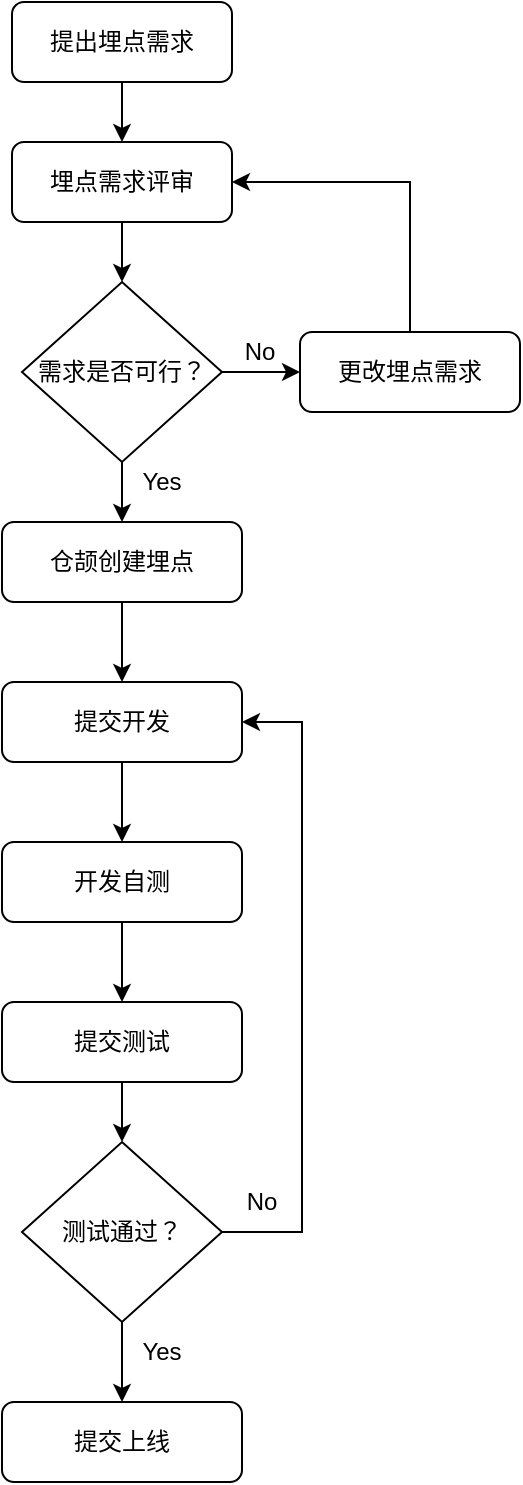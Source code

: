 <mxfile version="14.7.1" type="github">
  <diagram id="C5RBs43oDa-KdzZeNtuy" name="Page-1">
    <mxGraphModel dx="1426" dy="794" grid="1" gridSize="10" guides="1" tooltips="1" connect="1" arrows="1" fold="1" page="1" pageScale="1" pageWidth="827" pageHeight="1169" math="0" shadow="0">
      <root>
        <mxCell id="WIyWlLk6GJQsqaUBKTNV-0" />
        <mxCell id="WIyWlLk6GJQsqaUBKTNV-1" parent="WIyWlLk6GJQsqaUBKTNV-0" />
        <mxCell id="xRl2DXlK5777QrmtT1Zl-33" style="edgeStyle=orthogonalEdgeStyle;rounded=0;orthogonalLoop=1;jettySize=auto;html=1;exitX=0.5;exitY=1;exitDx=0;exitDy=0;entryX=0.5;entryY=0;entryDx=0;entryDy=0;" edge="1" parent="WIyWlLk6GJQsqaUBKTNV-1" source="WIyWlLk6GJQsqaUBKTNV-3" target="xRl2DXlK5777QrmtT1Zl-31">
          <mxGeometry relative="1" as="geometry" />
        </mxCell>
        <mxCell id="WIyWlLk6GJQsqaUBKTNV-3" value="提出埋点需求" style="rounded=1;whiteSpace=wrap;html=1;fontSize=12;glass=0;strokeWidth=1;shadow=0;" parent="WIyWlLk6GJQsqaUBKTNV-1" vertex="1">
          <mxGeometry x="215" y="30" width="110" height="40" as="geometry" />
        </mxCell>
        <mxCell id="xRl2DXlK5777QrmtT1Zl-8" style="edgeStyle=orthogonalEdgeStyle;rounded=0;orthogonalLoop=1;jettySize=auto;html=1;exitX=0.5;exitY=1;exitDx=0;exitDy=0;entryX=0.5;entryY=0;entryDx=0;entryDy=0;" edge="1" parent="WIyWlLk6GJQsqaUBKTNV-1" source="xRl2DXlK5777QrmtT1Zl-2" target="xRl2DXlK5777QrmtT1Zl-6">
          <mxGeometry relative="1" as="geometry" />
        </mxCell>
        <mxCell id="xRl2DXlK5777QrmtT1Zl-2" value="提交开发" style="rounded=1;whiteSpace=wrap;html=1;" vertex="1" parent="WIyWlLk6GJQsqaUBKTNV-1">
          <mxGeometry x="210" y="370" width="120" height="40" as="geometry" />
        </mxCell>
        <mxCell id="xRl2DXlK5777QrmtT1Zl-10" style="edgeStyle=orthogonalEdgeStyle;rounded=0;orthogonalLoop=1;jettySize=auto;html=1;exitX=0.5;exitY=1;exitDx=0;exitDy=0;entryX=0.5;entryY=0;entryDx=0;entryDy=0;" edge="1" parent="WIyWlLk6GJQsqaUBKTNV-1" source="xRl2DXlK5777QrmtT1Zl-6" target="xRl2DXlK5777QrmtT1Zl-9">
          <mxGeometry relative="1" as="geometry" />
        </mxCell>
        <mxCell id="xRl2DXlK5777QrmtT1Zl-6" value="开发自测" style="rounded=1;whiteSpace=wrap;html=1;" vertex="1" parent="WIyWlLk6GJQsqaUBKTNV-1">
          <mxGeometry x="210" y="450" width="120" height="40" as="geometry" />
        </mxCell>
        <mxCell id="xRl2DXlK5777QrmtT1Zl-13" style="edgeStyle=orthogonalEdgeStyle;rounded=0;orthogonalLoop=1;jettySize=auto;html=1;exitX=0.5;exitY=1;exitDx=0;exitDy=0;entryX=0.5;entryY=0;entryDx=0;entryDy=0;" edge="1" parent="WIyWlLk6GJQsqaUBKTNV-1" source="xRl2DXlK5777QrmtT1Zl-9" target="xRl2DXlK5777QrmtT1Zl-12">
          <mxGeometry relative="1" as="geometry" />
        </mxCell>
        <mxCell id="xRl2DXlK5777QrmtT1Zl-9" value="提交测试" style="rounded=1;whiteSpace=wrap;html=1;" vertex="1" parent="WIyWlLk6GJQsqaUBKTNV-1">
          <mxGeometry x="210" y="530" width="120" height="40" as="geometry" />
        </mxCell>
        <mxCell id="xRl2DXlK5777QrmtT1Zl-14" style="edgeStyle=orthogonalEdgeStyle;rounded=0;orthogonalLoop=1;jettySize=auto;html=1;exitX=1;exitY=0.5;exitDx=0;exitDy=0;entryX=1;entryY=0.5;entryDx=0;entryDy=0;" edge="1" parent="WIyWlLk6GJQsqaUBKTNV-1" source="xRl2DXlK5777QrmtT1Zl-12" target="xRl2DXlK5777QrmtT1Zl-2">
          <mxGeometry relative="1" as="geometry">
            <Array as="points">
              <mxPoint x="360" y="645" />
              <mxPoint x="360" y="390" />
            </Array>
          </mxGeometry>
        </mxCell>
        <mxCell id="xRl2DXlK5777QrmtT1Zl-17" style="edgeStyle=orthogonalEdgeStyle;rounded=0;orthogonalLoop=1;jettySize=auto;html=1;exitX=0.5;exitY=1;exitDx=0;exitDy=0;entryX=0.5;entryY=0;entryDx=0;entryDy=0;" edge="1" parent="WIyWlLk6GJQsqaUBKTNV-1" source="xRl2DXlK5777QrmtT1Zl-12" target="xRl2DXlK5777QrmtT1Zl-15">
          <mxGeometry relative="1" as="geometry" />
        </mxCell>
        <mxCell id="xRl2DXlK5777QrmtT1Zl-12" value="测试通过？" style="rhombus;whiteSpace=wrap;html=1;" vertex="1" parent="WIyWlLk6GJQsqaUBKTNV-1">
          <mxGeometry x="220" y="600" width="100" height="90" as="geometry" />
        </mxCell>
        <mxCell id="xRl2DXlK5777QrmtT1Zl-15" value="提交上线" style="rounded=1;whiteSpace=wrap;html=1;" vertex="1" parent="WIyWlLk6GJQsqaUBKTNV-1">
          <mxGeometry x="210" y="730" width="120" height="40" as="geometry" />
        </mxCell>
        <mxCell id="xRl2DXlK5777QrmtT1Zl-18" value="Yes" style="text;html=1;strokeColor=none;fillColor=none;align=center;verticalAlign=middle;whiteSpace=wrap;rounded=0;" vertex="1" parent="WIyWlLk6GJQsqaUBKTNV-1">
          <mxGeometry x="270" y="695" width="40" height="20" as="geometry" />
        </mxCell>
        <mxCell id="xRl2DXlK5777QrmtT1Zl-19" value="No" style="text;html=1;strokeColor=none;fillColor=none;align=center;verticalAlign=middle;whiteSpace=wrap;rounded=0;" vertex="1" parent="WIyWlLk6GJQsqaUBKTNV-1">
          <mxGeometry x="320" y="620" width="40" height="20" as="geometry" />
        </mxCell>
        <mxCell id="xRl2DXlK5777QrmtT1Zl-43" style="edgeStyle=orthogonalEdgeStyle;rounded=0;orthogonalLoop=1;jettySize=auto;html=1;exitX=0.5;exitY=1;exitDx=0;exitDy=0;entryX=0.5;entryY=0;entryDx=0;entryDy=0;" edge="1" parent="WIyWlLk6GJQsqaUBKTNV-1" source="xRl2DXlK5777QrmtT1Zl-21" target="xRl2DXlK5777QrmtT1Zl-2">
          <mxGeometry relative="1" as="geometry" />
        </mxCell>
        <mxCell id="xRl2DXlK5777QrmtT1Zl-21" value="仓颉创建埋点" style="rounded=1;whiteSpace=wrap;html=1;" vertex="1" parent="WIyWlLk6GJQsqaUBKTNV-1">
          <mxGeometry x="210" y="290" width="120" height="40" as="geometry" />
        </mxCell>
        <mxCell id="xRl2DXlK5777QrmtT1Zl-36" style="edgeStyle=orthogonalEdgeStyle;rounded=0;orthogonalLoop=1;jettySize=auto;html=1;exitX=0.5;exitY=1;exitDx=0;exitDy=0;entryX=0.5;entryY=0;entryDx=0;entryDy=0;" edge="1" parent="WIyWlLk6GJQsqaUBKTNV-1" source="xRl2DXlK5777QrmtT1Zl-24" target="xRl2DXlK5777QrmtT1Zl-21">
          <mxGeometry relative="1" as="geometry" />
        </mxCell>
        <mxCell id="xRl2DXlK5777QrmtT1Zl-39" style="edgeStyle=orthogonalEdgeStyle;rounded=0;orthogonalLoop=1;jettySize=auto;html=1;exitX=1;exitY=0.5;exitDx=0;exitDy=0;entryX=0;entryY=0.5;entryDx=0;entryDy=0;" edge="1" parent="WIyWlLk6GJQsqaUBKTNV-1" source="xRl2DXlK5777QrmtT1Zl-24" target="xRl2DXlK5777QrmtT1Zl-38">
          <mxGeometry relative="1" as="geometry" />
        </mxCell>
        <mxCell id="xRl2DXlK5777QrmtT1Zl-24" value="需求是否可行？" style="rhombus;whiteSpace=wrap;html=1;" vertex="1" parent="WIyWlLk6GJQsqaUBKTNV-1">
          <mxGeometry x="220" y="170" width="100" height="90" as="geometry" />
        </mxCell>
        <mxCell id="xRl2DXlK5777QrmtT1Zl-28" value="No" style="text;html=1;strokeColor=none;fillColor=none;align=center;verticalAlign=middle;whiteSpace=wrap;rounded=0;" vertex="1" parent="WIyWlLk6GJQsqaUBKTNV-1">
          <mxGeometry x="319" y="195" width="40" height="20" as="geometry" />
        </mxCell>
        <mxCell id="xRl2DXlK5777QrmtT1Zl-29" value="Yes" style="text;html=1;strokeColor=none;fillColor=none;align=center;verticalAlign=middle;whiteSpace=wrap;rounded=0;" vertex="1" parent="WIyWlLk6GJQsqaUBKTNV-1">
          <mxGeometry x="270" y="260" width="40" height="20" as="geometry" />
        </mxCell>
        <mxCell id="xRl2DXlK5777QrmtT1Zl-41" style="edgeStyle=orthogonalEdgeStyle;rounded=0;orthogonalLoop=1;jettySize=auto;html=1;exitX=0.5;exitY=1;exitDx=0;exitDy=0;entryX=0.5;entryY=0;entryDx=0;entryDy=0;" edge="1" parent="WIyWlLk6GJQsqaUBKTNV-1" source="xRl2DXlK5777QrmtT1Zl-31" target="xRl2DXlK5777QrmtT1Zl-24">
          <mxGeometry relative="1" as="geometry" />
        </mxCell>
        <mxCell id="xRl2DXlK5777QrmtT1Zl-31" value="埋点需求评审" style="rounded=1;whiteSpace=wrap;html=1;" vertex="1" parent="WIyWlLk6GJQsqaUBKTNV-1">
          <mxGeometry x="215" y="100" width="110" height="40" as="geometry" />
        </mxCell>
        <mxCell id="xRl2DXlK5777QrmtT1Zl-40" style="edgeStyle=orthogonalEdgeStyle;rounded=0;orthogonalLoop=1;jettySize=auto;html=1;exitX=0.5;exitY=0;exitDx=0;exitDy=0;entryX=1;entryY=0.5;entryDx=0;entryDy=0;" edge="1" parent="WIyWlLk6GJQsqaUBKTNV-1" source="xRl2DXlK5777QrmtT1Zl-38" target="xRl2DXlK5777QrmtT1Zl-31">
          <mxGeometry relative="1" as="geometry" />
        </mxCell>
        <mxCell id="xRl2DXlK5777QrmtT1Zl-38" value="更改埋点需求" style="rounded=1;whiteSpace=wrap;html=1;" vertex="1" parent="WIyWlLk6GJQsqaUBKTNV-1">
          <mxGeometry x="359" y="195" width="110" height="40" as="geometry" />
        </mxCell>
      </root>
    </mxGraphModel>
  </diagram>
</mxfile>
